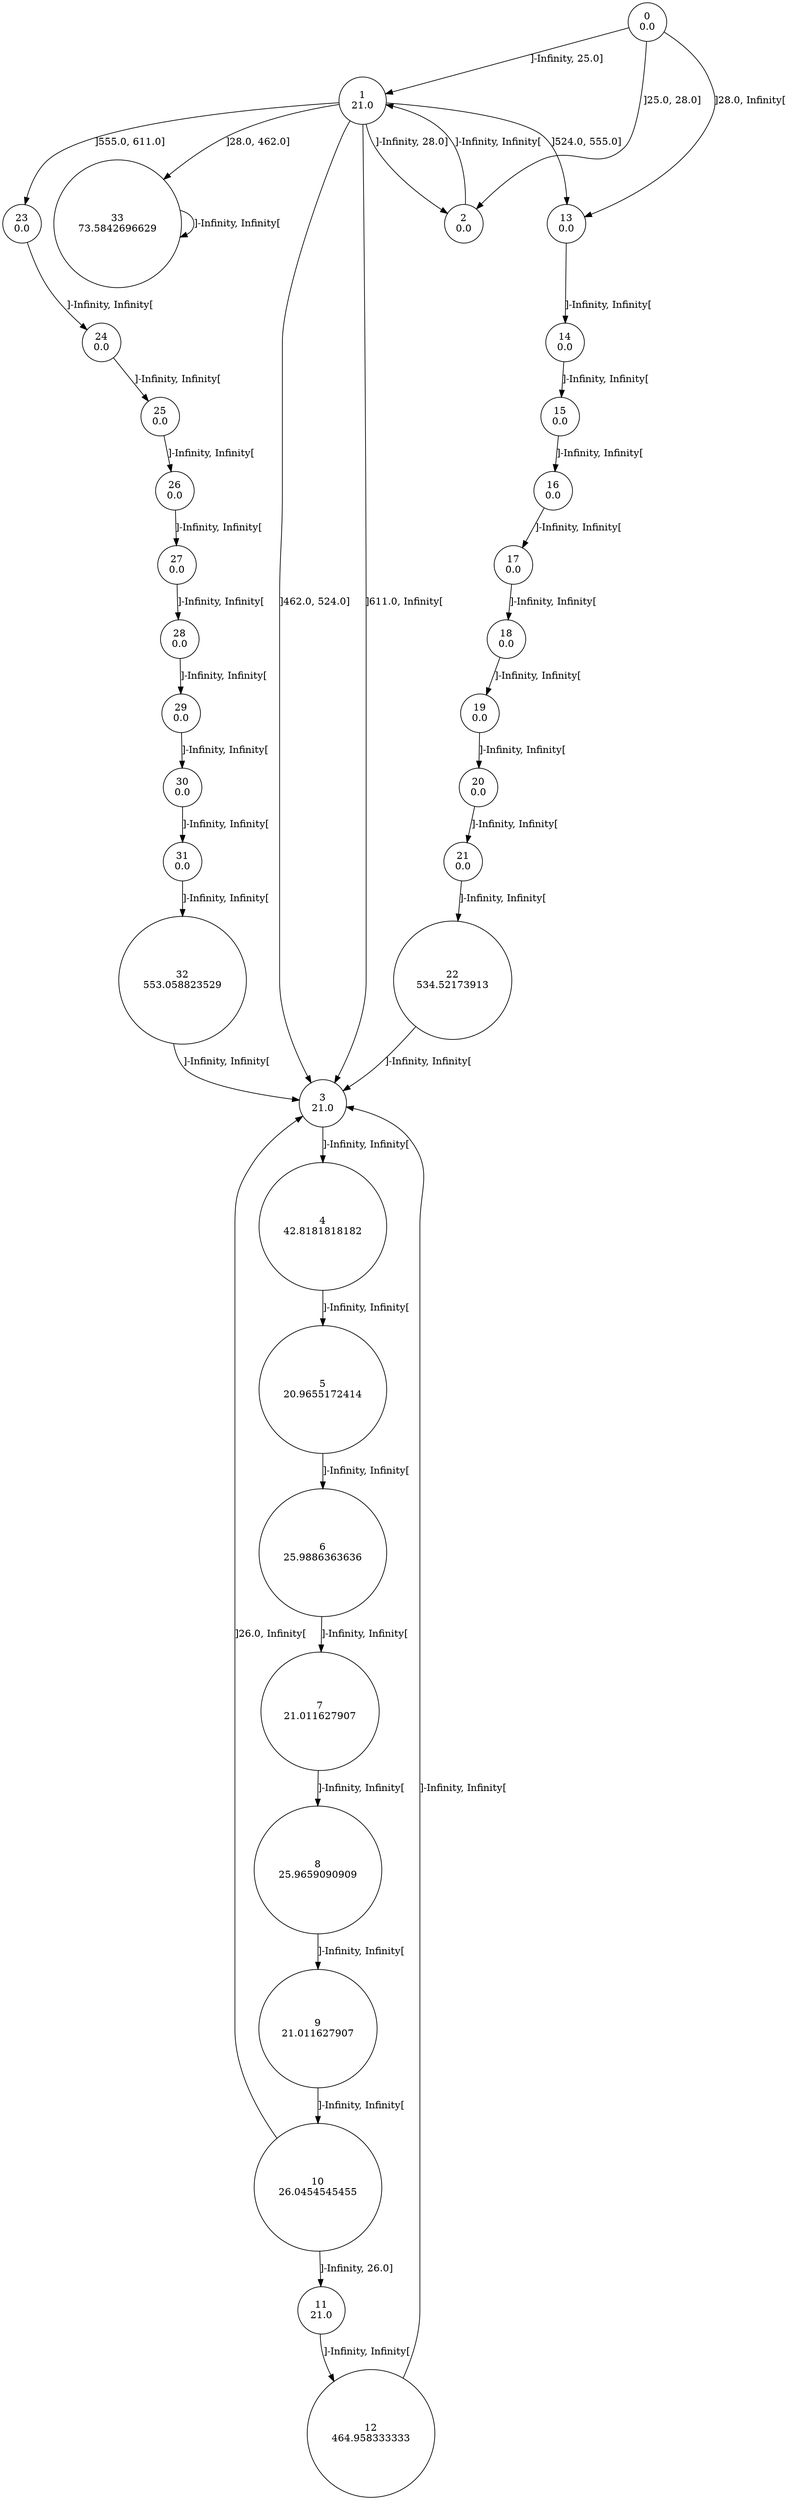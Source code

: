 digraph a {
0 [shape=circle, label="0\n0.0"];
	0 -> 1 [label="]-Infinity, 25.0]"];
	0 -> 2 [label="]25.0, 28.0]"];
	0 -> 13 [label="]28.0, Infinity["];
1 [shape=circle, label="1\n21.0"];
	1 -> 2 [label="]-Infinity, 28.0]"];
	1 -> 33 [label="]28.0, 462.0]"];
	1 -> 3 [label="]462.0, 524.0]"];
	1 -> 13 [label="]524.0, 555.0]"];
	1 -> 23 [label="]555.0, 611.0]"];
	1 -> 3 [label="]611.0, Infinity["];
2 [shape=circle, label="2\n0.0"];
	2 -> 1 [label="]-Infinity, Infinity["];
3 [shape=circle, label="3\n21.0"];
	3 -> 4 [label="]-Infinity, Infinity["];
4 [shape=circle, label="4\n42.8181818182"];
	4 -> 5 [label="]-Infinity, Infinity["];
5 [shape=circle, label="5\n20.9655172414"];
	5 -> 6 [label="]-Infinity, Infinity["];
6 [shape=circle, label="6\n25.9886363636"];
	6 -> 7 [label="]-Infinity, Infinity["];
7 [shape=circle, label="7\n21.011627907"];
	7 -> 8 [label="]-Infinity, Infinity["];
8 [shape=circle, label="8\n25.9659090909"];
	8 -> 9 [label="]-Infinity, Infinity["];
9 [shape=circle, label="9\n21.011627907"];
	9 -> 10 [label="]-Infinity, Infinity["];
10 [shape=circle, label="10\n26.0454545455"];
	10 -> 11 [label="]-Infinity, 26.0]"];
	10 -> 3 [label="]26.0, Infinity["];
11 [shape=circle, label="11\n21.0"];
	11 -> 12 [label="]-Infinity, Infinity["];
12 [shape=circle, label="12\n464.958333333"];
	12 -> 3 [label="]-Infinity, Infinity["];
13 [shape=circle, label="13\n0.0"];
	13 -> 14 [label="]-Infinity, Infinity["];
14 [shape=circle, label="14\n0.0"];
	14 -> 15 [label="]-Infinity, Infinity["];
15 [shape=circle, label="15\n0.0"];
	15 -> 16 [label="]-Infinity, Infinity["];
16 [shape=circle, label="16\n0.0"];
	16 -> 17 [label="]-Infinity, Infinity["];
17 [shape=circle, label="17\n0.0"];
	17 -> 18 [label="]-Infinity, Infinity["];
18 [shape=circle, label="18\n0.0"];
	18 -> 19 [label="]-Infinity, Infinity["];
19 [shape=circle, label="19\n0.0"];
	19 -> 20 [label="]-Infinity, Infinity["];
20 [shape=circle, label="20\n0.0"];
	20 -> 21 [label="]-Infinity, Infinity["];
21 [shape=circle, label="21\n0.0"];
	21 -> 22 [label="]-Infinity, Infinity["];
22 [shape=circle, label="22\n534.52173913"];
	22 -> 3 [label="]-Infinity, Infinity["];
23 [shape=circle, label="23\n0.0"];
	23 -> 24 [label="]-Infinity, Infinity["];
24 [shape=circle, label="24\n0.0"];
	24 -> 25 [label="]-Infinity, Infinity["];
25 [shape=circle, label="25\n0.0"];
	25 -> 26 [label="]-Infinity, Infinity["];
26 [shape=circle, label="26\n0.0"];
	26 -> 27 [label="]-Infinity, Infinity["];
27 [shape=circle, label="27\n0.0"];
	27 -> 28 [label="]-Infinity, Infinity["];
28 [shape=circle, label="28\n0.0"];
	28 -> 29 [label="]-Infinity, Infinity["];
29 [shape=circle, label="29\n0.0"];
	29 -> 30 [label="]-Infinity, Infinity["];
30 [shape=circle, label="30\n0.0"];
	30 -> 31 [label="]-Infinity, Infinity["];
31 [shape=circle, label="31\n0.0"];
	31 -> 32 [label="]-Infinity, Infinity["];
32 [shape=circle, label="32\n553.058823529"];
	32 -> 3 [label="]-Infinity, Infinity["];
33 [shape=circle, label="33\n73.5842696629"];
	33 -> 33 [label="]-Infinity, Infinity["];
}